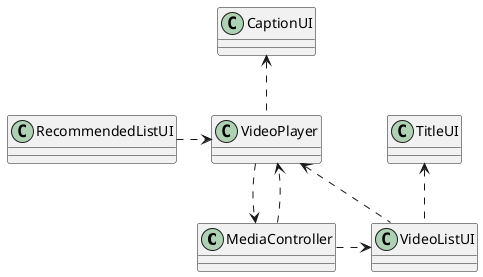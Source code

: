 @startuml

'skinparam linetype ortho

class MediaController {}

class TitleUI {}

class VideoPlayer {}

class VideoListUI {}

class RecommendedListUI {}

class CaptionUI {}

MediaController ..> VideoPlayer
VideoPlayer ..> MediaController
VideoPlayer <. VideoListUI
VideoListUI .up.> TitleUI
MediaController .> VideoListUI
RecommendedListUI .> VideoPlayer
VideoPlayer .up.> CaptionUI

@enduml